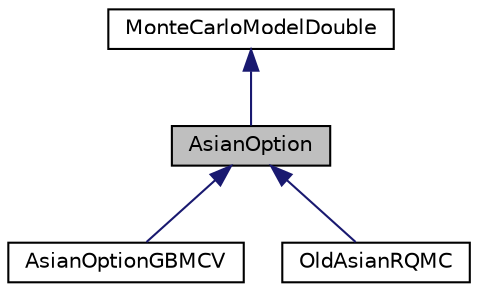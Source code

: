 digraph "AsianOption"
{
 // INTERACTIVE_SVG=YES
  bgcolor="transparent";
  edge [fontname="Helvetica",fontsize="10",labelfontname="Helvetica",labelfontsize="10"];
  node [fontname="Helvetica",fontsize="10",shape=record];
  Node0 [label="AsianOption",height=0.2,width=0.4,color="black", fillcolor="grey75", style="filled", fontcolor="black"];
  Node1 -> Node0 [dir="back",color="midnightblue",fontsize="10",style="solid",fontname="Helvetica"];
  Node1 [label="MonteCarloModelDouble",height=0.2,width=0.4,color="black",URL="$d3/d2f/interfaceumontreal_1_1ssj_1_1mcqmctools_1_1MonteCarloModelDouble.html",tooltip="An interface for a very simple simulation model for which Monte Carlo (MC) and RQMC experiments are t..."];
  Node0 -> Node2 [dir="back",color="midnightblue",fontsize="10",style="solid",fontname="Helvetica"];
  Node2 [label="AsianOptionGBMCV",height=0.2,width=0.4,color="black",URL="$d9/d5d/classift6561examples_1_1AsianOptionGBMCV.html",tooltip="This class represents an Asian Option based on a geometric Brownian motion, for which we use the payo..."];
  Node0 -> Node3 [dir="back",color="midnightblue",fontsize="10",style="solid",fontname="Helvetica"];
  Node3 [label="OldAsianRQMC",height=0.2,width=0.4,color="black",URL="$dd/d0b/classift6561examples_1_1OldAsianRQMC.html"];
}
